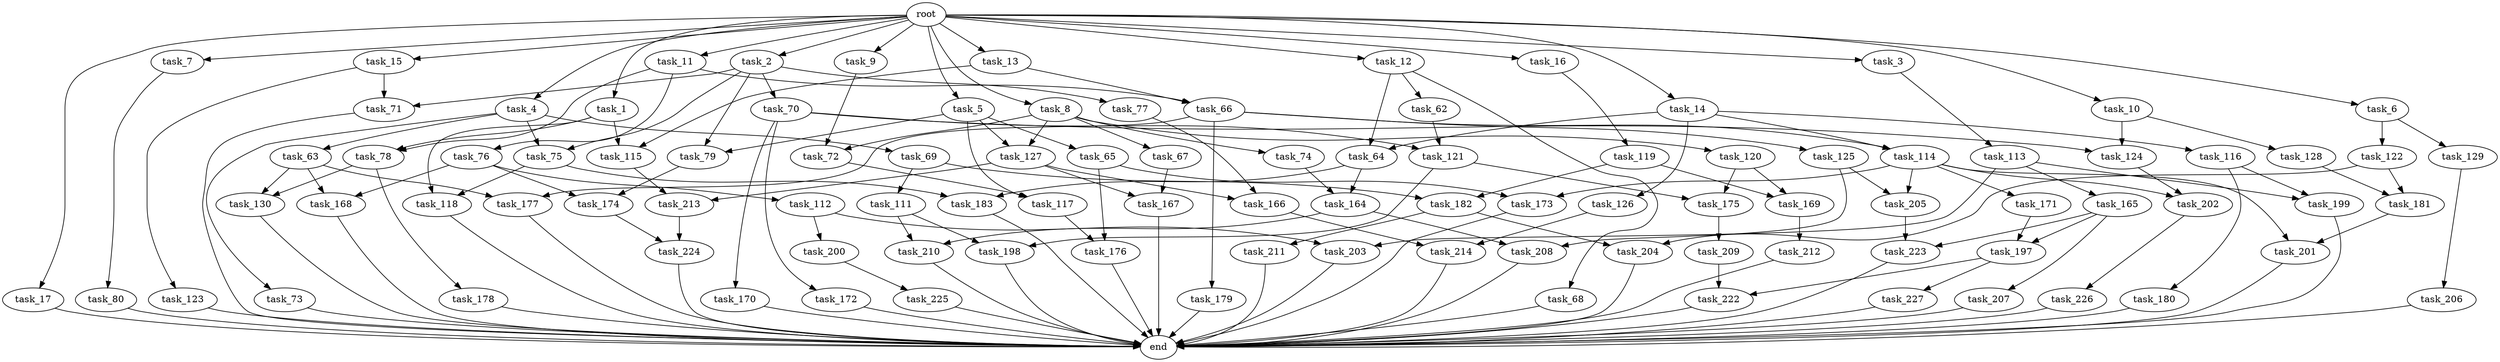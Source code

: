 digraph G {
  root [size="0.000000"];
  task_1 [size="1.024000"];
  task_2 [size="1.024000"];
  task_3 [size="1.024000"];
  task_4 [size="1.024000"];
  task_5 [size="1.024000"];
  task_6 [size="1.024000"];
  task_7 [size="1.024000"];
  task_8 [size="1.024000"];
  task_9 [size="1.024000"];
  task_10 [size="1.024000"];
  task_11 [size="1.024000"];
  task_12 [size="1.024000"];
  task_13 [size="1.024000"];
  task_14 [size="1.024000"];
  task_15 [size="1.024000"];
  task_16 [size="1.024000"];
  task_17 [size="1.024000"];
  task_62 [size="214748364.800000"];
  task_63 [size="214748364.800000"];
  task_64 [size="764504178.688000"];
  task_65 [size="77309411.328000"];
  task_66 [size="936302870.528000"];
  task_67 [size="549755813.888000"];
  task_68 [size="214748364.800000"];
  task_69 [size="214748364.800000"];
  task_70 [size="858993459.200000"];
  task_71 [size="1073741824.000000"];
  task_72 [size="1099511627.776000"];
  task_73 [size="214748364.800000"];
  task_74 [size="549755813.888000"];
  task_75 [size="1073741824.000000"];
  task_76 [size="858993459.200000"];
  task_77 [size="858993459.200000"];
  task_78 [size="893353197.568000"];
  task_79 [size="936302870.528000"];
  task_80 [size="309237645.312000"];
  task_111 [size="214748364.800000"];
  task_112 [size="309237645.312000"];
  task_113 [size="309237645.312000"];
  task_114 [size="687194767.360000"];
  task_115 [size="111669149.696000"];
  task_116 [size="549755813.888000"];
  task_117 [size="214748364.800000"];
  task_118 [size="893353197.568000"];
  task_119 [size="858993459.200000"];
  task_120 [size="549755813.888000"];
  task_121 [size="1073741824.000000"];
  task_122 [size="858993459.200000"];
  task_123 [size="214748364.800000"];
  task_124 [size="352187318.272000"];
  task_125 [size="137438953.472000"];
  task_126 [size="549755813.888000"];
  task_127 [size="627065225.216000"];
  task_128 [size="137438953.472000"];
  task_129 [size="858993459.200000"];
  task_130 [size="455266533.376000"];
  task_164 [size="773094113.280000"];
  task_165 [size="309237645.312000"];
  task_166 [size="1168231104.512000"];
  task_167 [size="730144440.320000"];
  task_168 [size="730144440.320000"];
  task_169 [size="833223655.424000"];
  task_170 [size="214748364.800000"];
  task_171 [size="214748364.800000"];
  task_172 [size="214748364.800000"];
  task_173 [size="764504178.688000"];
  task_174 [size="858993459.200000"];
  task_175 [size="352187318.272000"];
  task_176 [size="764504178.688000"];
  task_177 [size="558345748.480000"];
  task_178 [size="34359738.368000"];
  task_179 [size="137438953.472000"];
  task_180 [size="137438953.472000"];
  task_181 [size="1005022347.264000"];
  task_182 [size="910533066.752000"];
  task_183 [size="936302870.528000"];
  task_197 [size="1717986918.400000"];
  task_198 [size="352187318.272000"];
  task_199 [size="446676598.784000"];
  task_200 [size="214748364.800000"];
  task_201 [size="910533066.752000"];
  task_202 [size="429496729.600000"];
  task_203 [size="523986010.112000"];
  task_204 [size="523986010.112000"];
  task_205 [size="523986010.112000"];
  task_206 [size="137438953.472000"];
  task_207 [size="858993459.200000"];
  task_208 [size="523986010.112000"];
  task_209 [size="34359738.368000"];
  task_210 [size="352187318.272000"];
  task_211 [size="214748364.800000"];
  task_212 [size="420906795.008000"];
  task_213 [size="618475290.624000"];
  task_214 [size="1279900254.208000"];
  task_222 [size="446676598.784000"];
  task_223 [size="1073741824.000000"];
  task_224 [size="730144440.320000"];
  task_225 [size="137438953.472000"];
  task_226 [size="77309411.328000"];
  task_227 [size="137438953.472000"];
  end [size="0.000000"];

  root -> task_1 [size="1.000000"];
  root -> task_2 [size="1.000000"];
  root -> task_3 [size="1.000000"];
  root -> task_4 [size="1.000000"];
  root -> task_5 [size="1.000000"];
  root -> task_6 [size="1.000000"];
  root -> task_7 [size="1.000000"];
  root -> task_8 [size="1.000000"];
  root -> task_9 [size="1.000000"];
  root -> task_10 [size="1.000000"];
  root -> task_11 [size="1.000000"];
  root -> task_12 [size="1.000000"];
  root -> task_13 [size="1.000000"];
  root -> task_14 [size="1.000000"];
  root -> task_15 [size="1.000000"];
  root -> task_16 [size="1.000000"];
  root -> task_17 [size="1.000000"];
  task_1 -> task_78 [size="33554432.000000"];
  task_1 -> task_115 [size="33554432.000000"];
  task_1 -> task_118 [size="33554432.000000"];
  task_2 -> task_70 [size="838860800.000000"];
  task_2 -> task_71 [size="838860800.000000"];
  task_2 -> task_75 [size="838860800.000000"];
  task_2 -> task_77 [size="838860800.000000"];
  task_2 -> task_79 [size="838860800.000000"];
  task_3 -> task_113 [size="301989888.000000"];
  task_4 -> task_63 [size="209715200.000000"];
  task_4 -> task_69 [size="209715200.000000"];
  task_4 -> task_73 [size="209715200.000000"];
  task_4 -> task_75 [size="209715200.000000"];
  task_5 -> task_65 [size="75497472.000000"];
  task_5 -> task_79 [size="75497472.000000"];
  task_5 -> task_117 [size="75497472.000000"];
  task_5 -> task_127 [size="75497472.000000"];
  task_6 -> task_122 [size="838860800.000000"];
  task_6 -> task_129 [size="838860800.000000"];
  task_7 -> task_80 [size="301989888.000000"];
  task_8 -> task_67 [size="536870912.000000"];
  task_8 -> task_72 [size="536870912.000000"];
  task_8 -> task_74 [size="536870912.000000"];
  task_8 -> task_120 [size="536870912.000000"];
  task_8 -> task_127 [size="536870912.000000"];
  task_9 -> task_72 [size="536870912.000000"];
  task_10 -> task_124 [size="134217728.000000"];
  task_10 -> task_128 [size="134217728.000000"];
  task_11 -> task_66 [size="838860800.000000"];
  task_11 -> task_76 [size="838860800.000000"];
  task_11 -> task_78 [size="838860800.000000"];
  task_12 -> task_62 [size="209715200.000000"];
  task_12 -> task_64 [size="209715200.000000"];
  task_12 -> task_68 [size="209715200.000000"];
  task_13 -> task_66 [size="75497472.000000"];
  task_13 -> task_115 [size="75497472.000000"];
  task_14 -> task_64 [size="536870912.000000"];
  task_14 -> task_114 [size="536870912.000000"];
  task_14 -> task_116 [size="536870912.000000"];
  task_14 -> task_126 [size="536870912.000000"];
  task_15 -> task_71 [size="209715200.000000"];
  task_15 -> task_123 [size="209715200.000000"];
  task_16 -> task_119 [size="838860800.000000"];
  task_17 -> end [size="1.000000"];
  task_62 -> task_121 [size="838860800.000000"];
  task_63 -> task_130 [size="411041792.000000"];
  task_63 -> task_168 [size="411041792.000000"];
  task_63 -> task_177 [size="411041792.000000"];
  task_64 -> task_164 [size="75497472.000000"];
  task_64 -> task_183 [size="75497472.000000"];
  task_65 -> task_173 [size="536870912.000000"];
  task_65 -> task_176 [size="536870912.000000"];
  task_66 -> task_114 [size="134217728.000000"];
  task_66 -> task_125 [size="134217728.000000"];
  task_66 -> task_177 [size="134217728.000000"];
  task_66 -> task_179 [size="134217728.000000"];
  task_67 -> task_167 [size="411041792.000000"];
  task_68 -> end [size="1.000000"];
  task_69 -> task_111 [size="209715200.000000"];
  task_69 -> task_182 [size="209715200.000000"];
  task_70 -> task_121 [size="209715200.000000"];
  task_70 -> task_124 [size="209715200.000000"];
  task_70 -> task_170 [size="209715200.000000"];
  task_70 -> task_172 [size="209715200.000000"];
  task_71 -> end [size="1.000000"];
  task_72 -> task_117 [size="134217728.000000"];
  task_73 -> end [size="1.000000"];
  task_74 -> task_164 [size="679477248.000000"];
  task_75 -> task_118 [size="838860800.000000"];
  task_75 -> task_183 [size="838860800.000000"];
  task_76 -> task_112 [size="301989888.000000"];
  task_76 -> task_168 [size="301989888.000000"];
  task_76 -> task_174 [size="301989888.000000"];
  task_77 -> task_166 [size="838860800.000000"];
  task_78 -> task_130 [size="33554432.000000"];
  task_78 -> task_178 [size="33554432.000000"];
  task_79 -> task_174 [size="536870912.000000"];
  task_80 -> end [size="1.000000"];
  task_111 -> task_198 [size="134217728.000000"];
  task_111 -> task_210 [size="134217728.000000"];
  task_112 -> task_200 [size="209715200.000000"];
  task_112 -> task_203 [size="209715200.000000"];
  task_113 -> task_165 [size="301989888.000000"];
  task_113 -> task_199 [size="301989888.000000"];
  task_113 -> task_203 [size="301989888.000000"];
  task_114 -> task_171 [size="209715200.000000"];
  task_114 -> task_173 [size="209715200.000000"];
  task_114 -> task_201 [size="209715200.000000"];
  task_114 -> task_202 [size="209715200.000000"];
  task_114 -> task_205 [size="209715200.000000"];
  task_115 -> task_213 [size="301989888.000000"];
  task_116 -> task_180 [size="134217728.000000"];
  task_116 -> task_199 [size="134217728.000000"];
  task_117 -> task_176 [size="209715200.000000"];
  task_118 -> end [size="1.000000"];
  task_119 -> task_169 [size="679477248.000000"];
  task_119 -> task_182 [size="679477248.000000"];
  task_120 -> task_169 [size="134217728.000000"];
  task_120 -> task_175 [size="134217728.000000"];
  task_121 -> task_175 [size="209715200.000000"];
  task_121 -> task_198 [size="209715200.000000"];
  task_122 -> task_181 [size="301989888.000000"];
  task_122 -> task_204 [size="301989888.000000"];
  task_123 -> end [size="1.000000"];
  task_124 -> task_202 [size="209715200.000000"];
  task_125 -> task_205 [size="301989888.000000"];
  task_125 -> task_208 [size="301989888.000000"];
  task_126 -> task_214 [size="411041792.000000"];
  task_127 -> task_166 [size="301989888.000000"];
  task_127 -> task_167 [size="301989888.000000"];
  task_127 -> task_213 [size="301989888.000000"];
  task_128 -> task_181 [size="679477248.000000"];
  task_129 -> task_206 [size="134217728.000000"];
  task_130 -> end [size="1.000000"];
  task_164 -> task_208 [size="209715200.000000"];
  task_164 -> task_210 [size="209715200.000000"];
  task_165 -> task_197 [size="838860800.000000"];
  task_165 -> task_207 [size="838860800.000000"];
  task_165 -> task_223 [size="838860800.000000"];
  task_166 -> task_214 [size="838860800.000000"];
  task_167 -> end [size="1.000000"];
  task_168 -> end [size="1.000000"];
  task_169 -> task_212 [size="411041792.000000"];
  task_170 -> end [size="1.000000"];
  task_171 -> task_197 [size="838860800.000000"];
  task_172 -> end [size="1.000000"];
  task_173 -> end [size="1.000000"];
  task_174 -> task_224 [size="33554432.000000"];
  task_175 -> task_209 [size="33554432.000000"];
  task_176 -> end [size="1.000000"];
  task_177 -> end [size="1.000000"];
  task_178 -> end [size="1.000000"];
  task_179 -> end [size="1.000000"];
  task_180 -> end [size="1.000000"];
  task_181 -> task_201 [size="679477248.000000"];
  task_182 -> task_204 [size="209715200.000000"];
  task_182 -> task_211 [size="209715200.000000"];
  task_183 -> end [size="1.000000"];
  task_197 -> task_222 [size="134217728.000000"];
  task_197 -> task_227 [size="134217728.000000"];
  task_198 -> end [size="1.000000"];
  task_199 -> end [size="1.000000"];
  task_200 -> task_225 [size="134217728.000000"];
  task_201 -> end [size="1.000000"];
  task_202 -> task_226 [size="75497472.000000"];
  task_203 -> end [size="1.000000"];
  task_204 -> end [size="1.000000"];
  task_205 -> task_223 [size="209715200.000000"];
  task_206 -> end [size="1.000000"];
  task_207 -> end [size="1.000000"];
  task_208 -> end [size="1.000000"];
  task_209 -> task_222 [size="301989888.000000"];
  task_210 -> end [size="1.000000"];
  task_211 -> end [size="1.000000"];
  task_212 -> end [size="1.000000"];
  task_213 -> task_224 [size="679477248.000000"];
  task_214 -> end [size="1.000000"];
  task_222 -> end [size="1.000000"];
  task_223 -> end [size="1.000000"];
  task_224 -> end [size="1.000000"];
  task_225 -> end [size="1.000000"];
  task_226 -> end [size="1.000000"];
  task_227 -> end [size="1.000000"];
}
